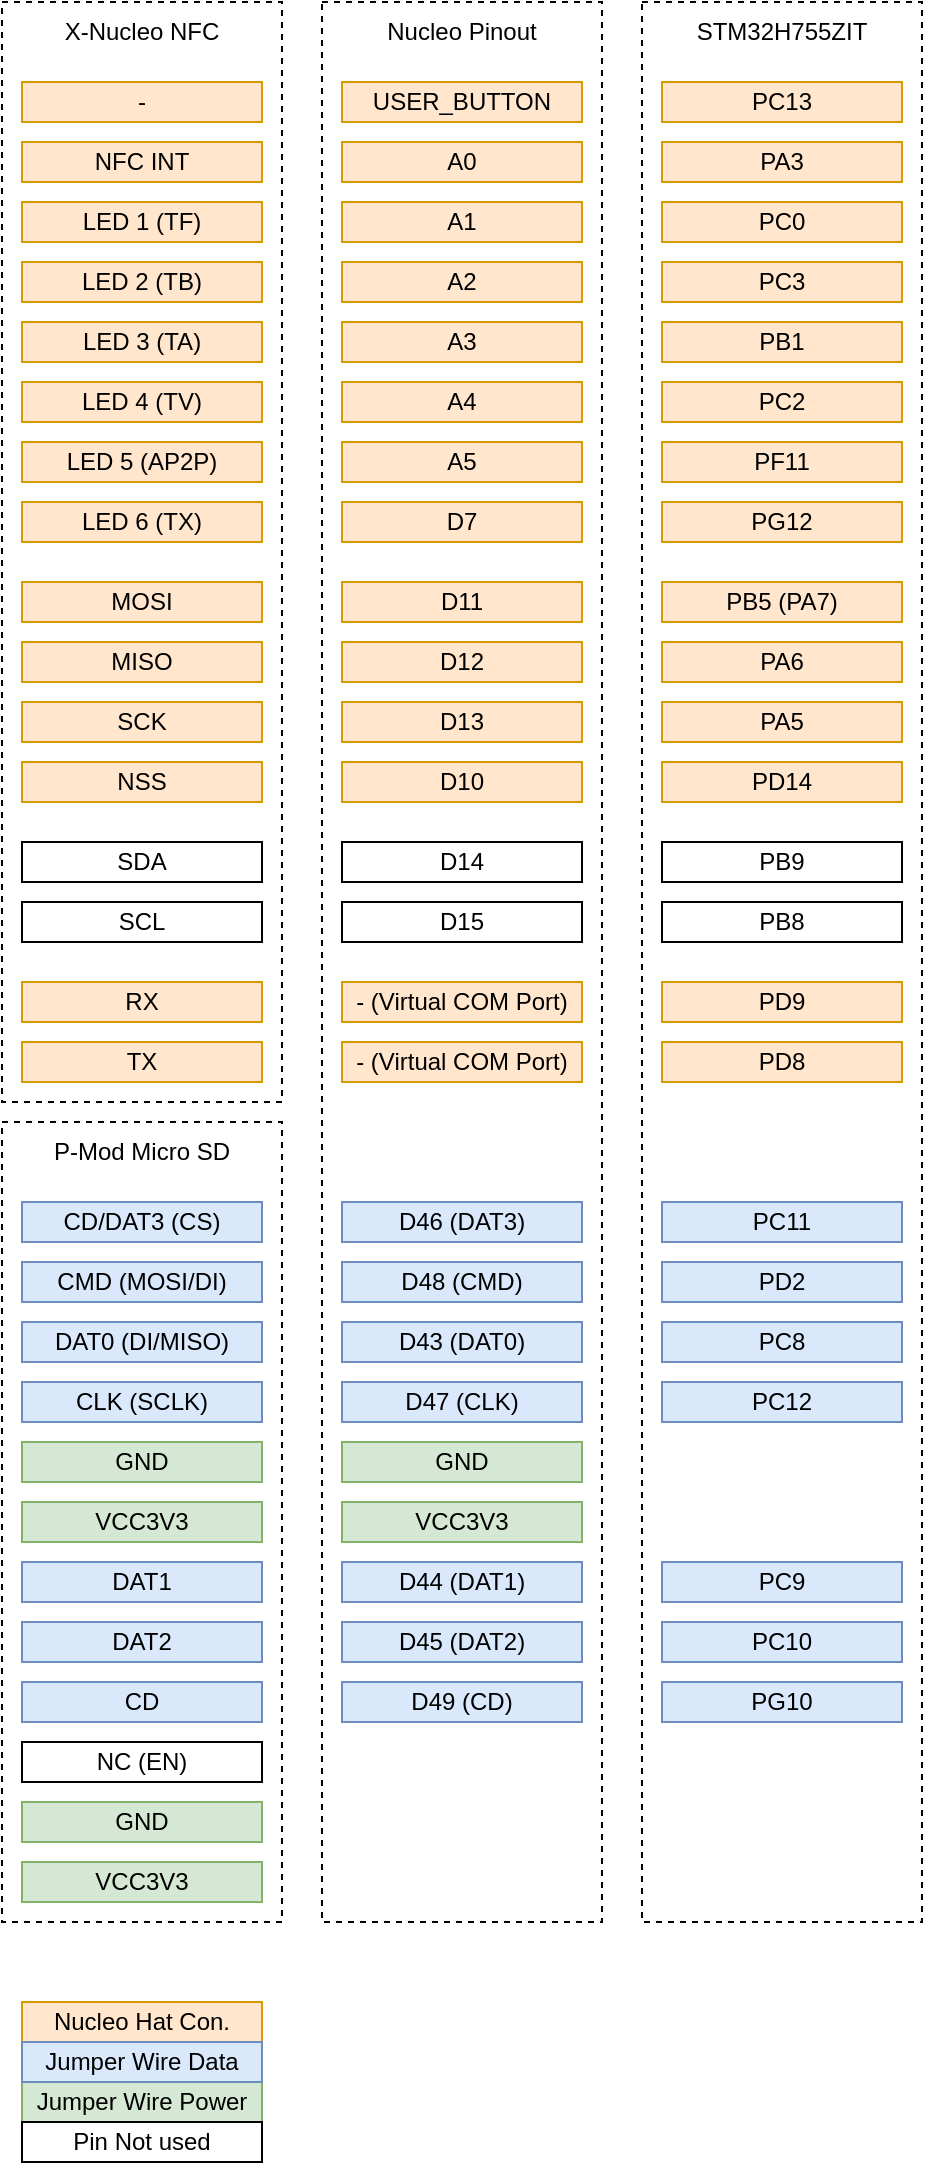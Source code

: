 <mxfile version="26.0.16">
  <diagram name="Page-1" id="Rdy2Ewonjxcu-qyGf-sb">
    <mxGraphModel dx="717" dy="838" grid="1" gridSize="10" guides="1" tooltips="1" connect="1" arrows="1" fold="1" page="1" pageScale="1" pageWidth="827" pageHeight="1169" math="0" shadow="0">
      <root>
        <mxCell id="0" />
        <mxCell id="1" parent="0" />
        <mxCell id="40n4io0SME5Qrx0ITwtq-50" value="" style="rounded=0;whiteSpace=wrap;html=1;fillColor=none;dashed=1;" vertex="1" parent="1">
          <mxGeometry x="30" y="30" width="140" height="550" as="geometry" />
        </mxCell>
        <mxCell id="40n4io0SME5Qrx0ITwtq-51" value="" style="rounded=0;whiteSpace=wrap;html=1;fillColor=none;dashed=1;" vertex="1" parent="1">
          <mxGeometry x="190" y="30" width="140" height="960" as="geometry" />
        </mxCell>
        <mxCell id="40n4io0SME5Qrx0ITwtq-52" value="" style="rounded=0;whiteSpace=wrap;html=1;fillColor=none;dashed=1;" vertex="1" parent="1">
          <mxGeometry x="350" y="30" width="140" height="960" as="geometry" />
        </mxCell>
        <mxCell id="40n4io0SME5Qrx0ITwtq-1" value="LED 1 (TF)" style="rounded=0;whiteSpace=wrap;html=1;fillColor=#ffe6cc;strokeColor=#d79b00;" vertex="1" parent="1">
          <mxGeometry x="40" y="130" width="120" height="20" as="geometry" />
        </mxCell>
        <mxCell id="40n4io0SME5Qrx0ITwtq-2" value="LED 2 (TB)" style="rounded=0;whiteSpace=wrap;html=1;fillColor=#ffe6cc;strokeColor=#d79b00;" vertex="1" parent="1">
          <mxGeometry x="40" y="160" width="120" height="20" as="geometry" />
        </mxCell>
        <mxCell id="40n4io0SME5Qrx0ITwtq-3" value="LED 3 (TA)" style="rounded=0;whiteSpace=wrap;html=1;fillColor=#ffe6cc;strokeColor=#d79b00;" vertex="1" parent="1">
          <mxGeometry x="40" y="190" width="120" height="20" as="geometry" />
        </mxCell>
        <mxCell id="40n4io0SME5Qrx0ITwtq-4" value="LED 4 (TV)" style="rounded=0;whiteSpace=wrap;html=1;fillColor=#ffe6cc;strokeColor=#d79b00;" vertex="1" parent="1">
          <mxGeometry x="40" y="220" width="120" height="20" as="geometry" />
        </mxCell>
        <mxCell id="40n4io0SME5Qrx0ITwtq-5" value="LED 5 (AP2P)" style="rounded=0;whiteSpace=wrap;html=1;fillColor=#ffe6cc;strokeColor=#d79b00;" vertex="1" parent="1">
          <mxGeometry x="40" y="250" width="120" height="20" as="geometry" />
        </mxCell>
        <mxCell id="40n4io0SME5Qrx0ITwtq-6" value="LED 6 (TX)" style="rounded=0;whiteSpace=wrap;html=1;fillColor=#ffe6cc;strokeColor=#d79b00;" vertex="1" parent="1">
          <mxGeometry x="40" y="280" width="120" height="20" as="geometry" />
        </mxCell>
        <mxCell id="40n4io0SME5Qrx0ITwtq-7" value="A1" style="rounded=0;whiteSpace=wrap;html=1;fillColor=#ffe6cc;strokeColor=#d79b00;" vertex="1" parent="1">
          <mxGeometry x="200" y="130" width="120" height="20" as="geometry" />
        </mxCell>
        <mxCell id="40n4io0SME5Qrx0ITwtq-8" value="A2" style="rounded=0;whiteSpace=wrap;html=1;fillColor=#ffe6cc;strokeColor=#d79b00;" vertex="1" parent="1">
          <mxGeometry x="200" y="160" width="120" height="20" as="geometry" />
        </mxCell>
        <mxCell id="40n4io0SME5Qrx0ITwtq-9" value="A3" style="rounded=0;whiteSpace=wrap;html=1;fillColor=#ffe6cc;strokeColor=#d79b00;" vertex="1" parent="1">
          <mxGeometry x="200" y="190" width="120" height="20" as="geometry" />
        </mxCell>
        <mxCell id="40n4io0SME5Qrx0ITwtq-10" value="A4" style="rounded=0;whiteSpace=wrap;html=1;fillColor=#ffe6cc;strokeColor=#d79b00;" vertex="1" parent="1">
          <mxGeometry x="200" y="220" width="120" height="20" as="geometry" />
        </mxCell>
        <mxCell id="40n4io0SME5Qrx0ITwtq-11" value="A5" style="rounded=0;whiteSpace=wrap;html=1;fillColor=#ffe6cc;strokeColor=#d79b00;" vertex="1" parent="1">
          <mxGeometry x="200" y="250" width="120" height="20" as="geometry" />
        </mxCell>
        <mxCell id="40n4io0SME5Qrx0ITwtq-12" value="D7" style="rounded=0;whiteSpace=wrap;html=1;fillColor=#ffe6cc;strokeColor=#d79b00;" vertex="1" parent="1">
          <mxGeometry x="200" y="280" width="120" height="20" as="geometry" />
        </mxCell>
        <mxCell id="40n4io0SME5Qrx0ITwtq-13" value="PC0" style="rounded=0;whiteSpace=wrap;html=1;fillColor=#ffe6cc;strokeColor=#d79b00;" vertex="1" parent="1">
          <mxGeometry x="360" y="130" width="120" height="20" as="geometry" />
        </mxCell>
        <mxCell id="40n4io0SME5Qrx0ITwtq-14" value="PC3" style="rounded=0;whiteSpace=wrap;html=1;fillColor=#ffe6cc;strokeColor=#d79b00;" vertex="1" parent="1">
          <mxGeometry x="360" y="160" width="120" height="20" as="geometry" />
        </mxCell>
        <mxCell id="40n4io0SME5Qrx0ITwtq-15" value="PB1" style="rounded=0;whiteSpace=wrap;html=1;fillColor=#ffe6cc;strokeColor=#d79b00;" vertex="1" parent="1">
          <mxGeometry x="360" y="190" width="120" height="20" as="geometry" />
        </mxCell>
        <mxCell id="40n4io0SME5Qrx0ITwtq-16" value="PC2" style="rounded=0;whiteSpace=wrap;html=1;fillColor=#ffe6cc;strokeColor=#d79b00;" vertex="1" parent="1">
          <mxGeometry x="360" y="220" width="120" height="20" as="geometry" />
        </mxCell>
        <mxCell id="40n4io0SME5Qrx0ITwtq-17" value="PF11" style="rounded=0;whiteSpace=wrap;html=1;fillColor=#ffe6cc;strokeColor=#d79b00;" vertex="1" parent="1">
          <mxGeometry x="360" y="250" width="120" height="20" as="geometry" />
        </mxCell>
        <mxCell id="40n4io0SME5Qrx0ITwtq-18" value="PG12" style="rounded=0;whiteSpace=wrap;html=1;fillColor=#ffe6cc;strokeColor=#d79b00;" vertex="1" parent="1">
          <mxGeometry x="360" y="280" width="120" height="20" as="geometry" />
        </mxCell>
        <mxCell id="40n4io0SME5Qrx0ITwtq-19" value="NFC INT" style="rounded=0;whiteSpace=wrap;html=1;fillColor=#ffe6cc;strokeColor=#d79b00;" vertex="1" parent="1">
          <mxGeometry x="40" y="100" width="120" height="20" as="geometry" />
        </mxCell>
        <mxCell id="40n4io0SME5Qrx0ITwtq-20" value="A0" style="rounded=0;whiteSpace=wrap;html=1;fillColor=#ffe6cc;strokeColor=#d79b00;" vertex="1" parent="1">
          <mxGeometry x="200" y="100" width="120" height="20" as="geometry" />
        </mxCell>
        <mxCell id="40n4io0SME5Qrx0ITwtq-21" value="PA3" style="rounded=0;whiteSpace=wrap;html=1;fillColor=#ffe6cc;strokeColor=#d79b00;" vertex="1" parent="1">
          <mxGeometry x="360" y="100" width="120" height="20" as="geometry" />
        </mxCell>
        <mxCell id="40n4io0SME5Qrx0ITwtq-22" value="MOSI" style="rounded=0;whiteSpace=wrap;html=1;fillColor=#ffe6cc;strokeColor=#d79b00;" vertex="1" parent="1">
          <mxGeometry x="40" y="320" width="120" height="20" as="geometry" />
        </mxCell>
        <mxCell id="40n4io0SME5Qrx0ITwtq-23" value="MISO" style="rounded=0;whiteSpace=wrap;html=1;fillColor=#ffe6cc;strokeColor=#d79b00;" vertex="1" parent="1">
          <mxGeometry x="40" y="350" width="120" height="20" as="geometry" />
        </mxCell>
        <mxCell id="40n4io0SME5Qrx0ITwtq-24" value="SCK" style="rounded=0;whiteSpace=wrap;html=1;fillColor=#ffe6cc;strokeColor=#d79b00;" vertex="1" parent="1">
          <mxGeometry x="40" y="380" width="120" height="20" as="geometry" />
        </mxCell>
        <mxCell id="40n4io0SME5Qrx0ITwtq-25" value="NSS" style="rounded=0;whiteSpace=wrap;html=1;fillColor=#ffe6cc;strokeColor=#d79b00;" vertex="1" parent="1">
          <mxGeometry x="40" y="410" width="120" height="20" as="geometry" />
        </mxCell>
        <mxCell id="40n4io0SME5Qrx0ITwtq-26" value="SDA" style="rounded=0;whiteSpace=wrap;html=1;" vertex="1" parent="1">
          <mxGeometry x="40" y="450" width="120" height="20" as="geometry" />
        </mxCell>
        <mxCell id="40n4io0SME5Qrx0ITwtq-27" value="SCL" style="rounded=0;whiteSpace=wrap;html=1;" vertex="1" parent="1">
          <mxGeometry x="40" y="480" width="120" height="20" as="geometry" />
        </mxCell>
        <mxCell id="40n4io0SME5Qrx0ITwtq-28" value="RX" style="rounded=0;whiteSpace=wrap;html=1;fillColor=#ffe6cc;strokeColor=#d79b00;" vertex="1" parent="1">
          <mxGeometry x="40" y="520" width="120" height="20" as="geometry" />
        </mxCell>
        <mxCell id="40n4io0SME5Qrx0ITwtq-29" value="TX" style="rounded=0;whiteSpace=wrap;html=1;fillColor=#ffe6cc;strokeColor=#d79b00;" vertex="1" parent="1">
          <mxGeometry x="40" y="550" width="120" height="20" as="geometry" />
        </mxCell>
        <mxCell id="40n4io0SME5Qrx0ITwtq-30" value="-" style="rounded=0;whiteSpace=wrap;html=1;fillColor=#ffe6cc;strokeColor=#d79b00;" vertex="1" parent="1">
          <mxGeometry x="40" y="70" width="120" height="20" as="geometry" />
        </mxCell>
        <mxCell id="40n4io0SME5Qrx0ITwtq-31" value="USER_BUTTON" style="rounded=0;whiteSpace=wrap;html=1;fillColor=#ffe6cc;strokeColor=#d79b00;" vertex="1" parent="1">
          <mxGeometry x="200" y="70" width="120" height="20" as="geometry" />
        </mxCell>
        <mxCell id="40n4io0SME5Qrx0ITwtq-32" value="PC13" style="rounded=0;whiteSpace=wrap;html=1;fillColor=#ffe6cc;strokeColor=#d79b00;" vertex="1" parent="1">
          <mxGeometry x="360" y="70" width="120" height="20" as="geometry" />
        </mxCell>
        <mxCell id="40n4io0SME5Qrx0ITwtq-33" value="D11" style="rounded=0;whiteSpace=wrap;html=1;fillColor=#ffe6cc;strokeColor=#d79b00;" vertex="1" parent="1">
          <mxGeometry x="200" y="320" width="120" height="20" as="geometry" />
        </mxCell>
        <mxCell id="40n4io0SME5Qrx0ITwtq-34" value="D12" style="rounded=0;whiteSpace=wrap;html=1;fillColor=#ffe6cc;strokeColor=#d79b00;" vertex="1" parent="1">
          <mxGeometry x="200" y="350" width="120" height="20" as="geometry" />
        </mxCell>
        <mxCell id="40n4io0SME5Qrx0ITwtq-35" value="D13" style="rounded=0;whiteSpace=wrap;html=1;fillColor=#ffe6cc;strokeColor=#d79b00;" vertex="1" parent="1">
          <mxGeometry x="200" y="380" width="120" height="20" as="geometry" />
        </mxCell>
        <mxCell id="40n4io0SME5Qrx0ITwtq-36" value="D10" style="rounded=0;whiteSpace=wrap;html=1;fillColor=#ffe6cc;strokeColor=#d79b00;" vertex="1" parent="1">
          <mxGeometry x="200" y="410" width="120" height="20" as="geometry" />
        </mxCell>
        <mxCell id="40n4io0SME5Qrx0ITwtq-37" value="D14" style="rounded=0;whiteSpace=wrap;html=1;" vertex="1" parent="1">
          <mxGeometry x="200" y="450" width="120" height="20" as="geometry" />
        </mxCell>
        <mxCell id="40n4io0SME5Qrx0ITwtq-38" value="D15" style="rounded=0;whiteSpace=wrap;html=1;" vertex="1" parent="1">
          <mxGeometry x="200" y="480" width="120" height="20" as="geometry" />
        </mxCell>
        <mxCell id="40n4io0SME5Qrx0ITwtq-39" value="- (Virtual COM Port)" style="rounded=0;whiteSpace=wrap;html=1;fillColor=#ffe6cc;strokeColor=#d79b00;" vertex="1" parent="1">
          <mxGeometry x="200" y="520" width="120" height="20" as="geometry" />
        </mxCell>
        <mxCell id="40n4io0SME5Qrx0ITwtq-41" value="PB5 (PA7)" style="rounded=0;whiteSpace=wrap;html=1;fillColor=#ffe6cc;strokeColor=#d79b00;" vertex="1" parent="1">
          <mxGeometry x="360" y="320" width="120" height="20" as="geometry" />
        </mxCell>
        <mxCell id="40n4io0SME5Qrx0ITwtq-42" value="PA6" style="rounded=0;whiteSpace=wrap;html=1;fillColor=#ffe6cc;strokeColor=#d79b00;" vertex="1" parent="1">
          <mxGeometry x="360" y="350" width="120" height="20" as="geometry" />
        </mxCell>
        <mxCell id="40n4io0SME5Qrx0ITwtq-43" value="PA5" style="rounded=0;whiteSpace=wrap;html=1;fillColor=#ffe6cc;strokeColor=#d79b00;" vertex="1" parent="1">
          <mxGeometry x="360" y="380" width="120" height="20" as="geometry" />
        </mxCell>
        <mxCell id="40n4io0SME5Qrx0ITwtq-44" value="PD14" style="rounded=0;whiteSpace=wrap;html=1;fillColor=#ffe6cc;strokeColor=#d79b00;" vertex="1" parent="1">
          <mxGeometry x="360" y="410" width="120" height="20" as="geometry" />
        </mxCell>
        <mxCell id="40n4io0SME5Qrx0ITwtq-45" value="PB9" style="rounded=0;whiteSpace=wrap;html=1;" vertex="1" parent="1">
          <mxGeometry x="360" y="450" width="120" height="20" as="geometry" />
        </mxCell>
        <mxCell id="40n4io0SME5Qrx0ITwtq-46" value="PB8" style="rounded=0;whiteSpace=wrap;html=1;" vertex="1" parent="1">
          <mxGeometry x="360" y="480" width="120" height="20" as="geometry" />
        </mxCell>
        <mxCell id="40n4io0SME5Qrx0ITwtq-47" value="PD9" style="rounded=0;whiteSpace=wrap;html=1;fillColor=#ffe6cc;strokeColor=#d79b00;" vertex="1" parent="1">
          <mxGeometry x="360" y="520" width="120" height="20" as="geometry" />
        </mxCell>
        <mxCell id="40n4io0SME5Qrx0ITwtq-48" value="PD8" style="rounded=0;whiteSpace=wrap;html=1;fillColor=#ffe6cc;strokeColor=#d79b00;" vertex="1" parent="1">
          <mxGeometry x="360" y="550" width="120" height="20" as="geometry" />
        </mxCell>
        <mxCell id="40n4io0SME5Qrx0ITwtq-49" value="- (Virtual COM Port)" style="rounded=0;whiteSpace=wrap;html=1;fillColor=#ffe6cc;strokeColor=#d79b00;" vertex="1" parent="1">
          <mxGeometry x="200" y="550" width="120" height="20" as="geometry" />
        </mxCell>
        <mxCell id="40n4io0SME5Qrx0ITwtq-53" value="X-Nucleo NFC" style="text;html=1;align=center;verticalAlign=middle;whiteSpace=wrap;rounded=0;" vertex="1" parent="1">
          <mxGeometry x="40" y="30" width="120" height="30" as="geometry" />
        </mxCell>
        <mxCell id="40n4io0SME5Qrx0ITwtq-54" value="Nucleo Pinout&lt;span style=&quot;color: rgba(0, 0, 0, 0); font-family: monospace; font-size: 0px; text-align: start; text-wrap-mode: nowrap;&quot;&gt;%3CmxGraphModel%3E%3Croot%3E%3CmxCell%20id%3D%220%22%2F%3E%3CmxCell%20id%3D%221%22%20parent%3D%220%22%2F%3E%3CmxCell%20id%3D%222%22%20value%3D%22X-Nucleo%20NFC%22%20style%3D%22text%3Bhtml%3D1%3Balign%3Dcenter%3BverticalAlign%3Dmiddle%3BwhiteSpace%3Dwrap%3Brounded%3D0%3B%22%20vertex%3D%221%22%20parent%3D%221%22%3E%3CmxGeometry%20x%3D%2270%22%20y%3D%2210%22%20width%3D%2260%22%20height%3D%2230%22%20as%3D%22geometry%22%2F%3E%3C%2FmxCell%3E%3C%2Froot%3E%3C%2FmxGraphModel%3E&lt;/span&gt;" style="text;html=1;align=center;verticalAlign=middle;whiteSpace=wrap;rounded=0;" vertex="1" parent="1">
          <mxGeometry x="210" y="30" width="100" height="30" as="geometry" />
        </mxCell>
        <mxCell id="40n4io0SME5Qrx0ITwtq-55" value="STM32H755ZIT" style="text;html=1;align=center;verticalAlign=middle;whiteSpace=wrap;rounded=0;" vertex="1" parent="1">
          <mxGeometry x="360" y="30" width="120" height="30" as="geometry" />
        </mxCell>
        <mxCell id="40n4io0SME5Qrx0ITwtq-56" value="" style="rounded=0;whiteSpace=wrap;html=1;fillColor=none;dashed=1;" vertex="1" parent="1">
          <mxGeometry x="30" y="590" width="140" height="400" as="geometry" />
        </mxCell>
        <mxCell id="40n4io0SME5Qrx0ITwtq-57" value="DAT0 (DI/MISO)" style="rounded=0;whiteSpace=wrap;html=1;fillColor=#dae8fc;strokeColor=#6c8ebf;" vertex="1" parent="1">
          <mxGeometry x="40" y="690" width="120" height="20" as="geometry" />
        </mxCell>
        <mxCell id="40n4io0SME5Qrx0ITwtq-58" value="CLK (SCLK)" style="rounded=0;whiteSpace=wrap;html=1;fillColor=#dae8fc;strokeColor=#6c8ebf;" vertex="1" parent="1">
          <mxGeometry x="40" y="720" width="120" height="20" as="geometry" />
        </mxCell>
        <mxCell id="40n4io0SME5Qrx0ITwtq-59" value="GND" style="rounded=0;whiteSpace=wrap;html=1;fillColor=#d5e8d4;strokeColor=#82b366;" vertex="1" parent="1">
          <mxGeometry x="40" y="750" width="120" height="20" as="geometry" />
        </mxCell>
        <mxCell id="40n4io0SME5Qrx0ITwtq-60" value="VCC3V3" style="rounded=0;whiteSpace=wrap;html=1;fillColor=#d5e8d4;strokeColor=#82b366;" vertex="1" parent="1">
          <mxGeometry x="40" y="780" width="120" height="20" as="geometry" />
        </mxCell>
        <mxCell id="40n4io0SME5Qrx0ITwtq-61" value="DAT1" style="rounded=0;whiteSpace=wrap;html=1;fillColor=#dae8fc;strokeColor=#6c8ebf;" vertex="1" parent="1">
          <mxGeometry x="40" y="810" width="120" height="20" as="geometry" />
        </mxCell>
        <mxCell id="40n4io0SME5Qrx0ITwtq-62" value="DAT2" style="rounded=0;whiteSpace=wrap;html=1;fillColor=#dae8fc;strokeColor=#6c8ebf;" vertex="1" parent="1">
          <mxGeometry x="40" y="840" width="120" height="20" as="geometry" />
        </mxCell>
        <mxCell id="40n4io0SME5Qrx0ITwtq-63" value="CMD (MOSI/DI)" style="rounded=0;whiteSpace=wrap;html=1;fillColor=#dae8fc;strokeColor=#6c8ebf;" vertex="1" parent="1">
          <mxGeometry x="40" y="660" width="120" height="20" as="geometry" />
        </mxCell>
        <mxCell id="40n4io0SME5Qrx0ITwtq-64" value="CD" style="rounded=0;whiteSpace=wrap;html=1;fillColor=#dae8fc;strokeColor=#6c8ebf;" vertex="1" parent="1">
          <mxGeometry x="40" y="870" width="120" height="20" as="geometry" />
        </mxCell>
        <mxCell id="40n4io0SME5Qrx0ITwtq-65" value="NC (EN)" style="rounded=0;whiteSpace=wrap;html=1;" vertex="1" parent="1">
          <mxGeometry x="40" y="900" width="120" height="20" as="geometry" />
        </mxCell>
        <mxCell id="40n4io0SME5Qrx0ITwtq-66" value="GND" style="rounded=0;whiteSpace=wrap;html=1;fillColor=#d5e8d4;strokeColor=#82b366;" vertex="1" parent="1">
          <mxGeometry x="40" y="930" width="120" height="20" as="geometry" />
        </mxCell>
        <mxCell id="40n4io0SME5Qrx0ITwtq-67" value="VCC3V3" style="rounded=0;whiteSpace=wrap;html=1;fillColor=#d5e8d4;strokeColor=#82b366;" vertex="1" parent="1">
          <mxGeometry x="40" y="960" width="120" height="20" as="geometry" />
        </mxCell>
        <mxCell id="40n4io0SME5Qrx0ITwtq-72" value="CD/DAT3 (CS)" style="rounded=0;whiteSpace=wrap;html=1;fillColor=#dae8fc;strokeColor=#6c8ebf;" vertex="1" parent="1">
          <mxGeometry x="40" y="630" width="120" height="20" as="geometry" />
        </mxCell>
        <mxCell id="40n4io0SME5Qrx0ITwtq-73" value="P-Mod Micro SD" style="text;html=1;align=center;verticalAlign=middle;whiteSpace=wrap;rounded=0;" vertex="1" parent="1">
          <mxGeometry x="40" y="590" width="120" height="30" as="geometry" />
        </mxCell>
        <mxCell id="40n4io0SME5Qrx0ITwtq-80" value="D43 (DAT0)" style="rounded=0;whiteSpace=wrap;html=1;fillColor=#dae8fc;strokeColor=#6c8ebf;" vertex="1" parent="1">
          <mxGeometry x="200" y="690" width="120" height="20" as="geometry" />
        </mxCell>
        <mxCell id="40n4io0SME5Qrx0ITwtq-81" value="D47 (CLK)" style="rounded=0;whiteSpace=wrap;html=1;fillColor=#dae8fc;strokeColor=#6c8ebf;" vertex="1" parent="1">
          <mxGeometry x="200" y="720" width="120" height="20" as="geometry" />
        </mxCell>
        <mxCell id="40n4io0SME5Qrx0ITwtq-82" value="D44 (DAT1)" style="rounded=0;whiteSpace=wrap;html=1;fillColor=#dae8fc;strokeColor=#6c8ebf;" vertex="1" parent="1">
          <mxGeometry x="200" y="810" width="120" height="20" as="geometry" />
        </mxCell>
        <mxCell id="40n4io0SME5Qrx0ITwtq-83" value="D45 (DAT2)" style="rounded=0;whiteSpace=wrap;html=1;fillColor=#dae8fc;strokeColor=#6c8ebf;" vertex="1" parent="1">
          <mxGeometry x="200" y="840" width="120" height="20" as="geometry" />
        </mxCell>
        <mxCell id="40n4io0SME5Qrx0ITwtq-84" value="D49 (CD)" style="rounded=0;whiteSpace=wrap;html=1;fillColor=#dae8fc;strokeColor=#6c8ebf;" vertex="1" parent="1">
          <mxGeometry x="200" y="870" width="120" height="20" as="geometry" />
        </mxCell>
        <mxCell id="40n4io0SME5Qrx0ITwtq-85" value="D46 (DAT3)" style="rounded=0;whiteSpace=wrap;html=1;fillColor=#dae8fc;strokeColor=#6c8ebf;" vertex="1" parent="1">
          <mxGeometry x="200" y="630" width="120" height="20" as="geometry" />
        </mxCell>
        <mxCell id="40n4io0SME5Qrx0ITwtq-86" value="GND" style="rounded=0;whiteSpace=wrap;html=1;fillColor=#d5e8d4;strokeColor=#82b366;" vertex="1" parent="1">
          <mxGeometry x="200" y="750" width="120" height="20" as="geometry" />
        </mxCell>
        <mxCell id="40n4io0SME5Qrx0ITwtq-87" value="VCC3V3" style="rounded=0;whiteSpace=wrap;html=1;fillColor=#d5e8d4;strokeColor=#82b366;" vertex="1" parent="1">
          <mxGeometry x="200" y="780" width="120" height="20" as="geometry" />
        </mxCell>
        <mxCell id="40n4io0SME5Qrx0ITwtq-88" value="PC8" style="rounded=0;whiteSpace=wrap;html=1;fillColor=#dae8fc;strokeColor=#6c8ebf;" vertex="1" parent="1">
          <mxGeometry x="360" y="690" width="120" height="20" as="geometry" />
        </mxCell>
        <mxCell id="40n4io0SME5Qrx0ITwtq-89" value="PC12" style="rounded=0;whiteSpace=wrap;html=1;fillColor=#dae8fc;strokeColor=#6c8ebf;" vertex="1" parent="1">
          <mxGeometry x="360" y="720" width="120" height="20" as="geometry" />
        </mxCell>
        <mxCell id="40n4io0SME5Qrx0ITwtq-90" value="PC9" style="rounded=0;whiteSpace=wrap;html=1;fillColor=#dae8fc;strokeColor=#6c8ebf;" vertex="1" parent="1">
          <mxGeometry x="360" y="810" width="120" height="20" as="geometry" />
        </mxCell>
        <mxCell id="40n4io0SME5Qrx0ITwtq-91" value="PC10" style="rounded=0;whiteSpace=wrap;html=1;fillColor=#dae8fc;strokeColor=#6c8ebf;" vertex="1" parent="1">
          <mxGeometry x="360" y="840" width="120" height="20" as="geometry" />
        </mxCell>
        <mxCell id="40n4io0SME5Qrx0ITwtq-92" value="PG10" style="rounded=0;whiteSpace=wrap;html=1;fillColor=#dae8fc;strokeColor=#6c8ebf;" vertex="1" parent="1">
          <mxGeometry x="360" y="870" width="120" height="20" as="geometry" />
        </mxCell>
        <mxCell id="40n4io0SME5Qrx0ITwtq-93" value="PC11" style="rounded=0;whiteSpace=wrap;html=1;fillColor=#dae8fc;strokeColor=#6c8ebf;" vertex="1" parent="1">
          <mxGeometry x="360" y="630" width="120" height="20" as="geometry" />
        </mxCell>
        <mxCell id="40n4io0SME5Qrx0ITwtq-95" value="D48 (CMD)&lt;span style=&quot;color: rgba(0, 0, 0, 0); font-family: monospace; font-size: 0px; text-align: start; text-wrap-mode: nowrap;&quot;&gt;%3CmxGraphModel%3E%3Croot%3E%3CmxCell%20id%3D%220%22%2F%3E%3CmxCell%20id%3D%221%22%20parent%3D%220%22%2F%3E%3CmxCell%20id%3D%222%22%20value%3D%22CMD%20(MOSI%2FDI)%22%20style%3D%22rounded%3D0%3BwhiteSpace%3Dwrap%3Bhtml%3D1%3B%22%20vertex%3D%221%22%20parent%3D%221%22%3E%3CmxGeometry%20x%3D%2240%22%20y%3D%22640%22%20width%3D%22120%22%20height%3D%2220%22%20as%3D%22geometry%22%2F%3E%3C%2FmxCell%3E%3C%2Froot%3E%3C%2FmxGraphModel%3E&lt;/span&gt;" style="rounded=0;whiteSpace=wrap;html=1;fillColor=#dae8fc;strokeColor=#6c8ebf;" vertex="1" parent="1">
          <mxGeometry x="200" y="660" width="120" height="20" as="geometry" />
        </mxCell>
        <mxCell id="40n4io0SME5Qrx0ITwtq-96" value="PD2" style="rounded=0;whiteSpace=wrap;html=1;fillColor=#dae8fc;strokeColor=#6c8ebf;" vertex="1" parent="1">
          <mxGeometry x="360" y="660" width="120" height="20" as="geometry" />
        </mxCell>
        <mxCell id="40n4io0SME5Qrx0ITwtq-97" value="Nucleo Hat Con." style="rounded=0;whiteSpace=wrap;html=1;fillColor=#ffe6cc;strokeColor=#d79b00;" vertex="1" parent="1">
          <mxGeometry x="40" y="1030" width="120" height="20" as="geometry" />
        </mxCell>
        <mxCell id="40n4io0SME5Qrx0ITwtq-98" value="Jumper Wire Power" style="rounded=0;whiteSpace=wrap;html=1;fillColor=#d5e8d4;strokeColor=#82b366;" vertex="1" parent="1">
          <mxGeometry x="40" y="1070" width="120" height="20" as="geometry" />
        </mxCell>
        <mxCell id="40n4io0SME5Qrx0ITwtq-99" value="Pin Not used" style="rounded=0;whiteSpace=wrap;html=1;" vertex="1" parent="1">
          <mxGeometry x="40" y="1090" width="120" height="20" as="geometry" />
        </mxCell>
        <mxCell id="40n4io0SME5Qrx0ITwtq-100" value="Jumper Wire Data" style="rounded=0;whiteSpace=wrap;html=1;fillColor=#dae8fc;strokeColor=#6c8ebf;" vertex="1" parent="1">
          <mxGeometry x="40" y="1050" width="120" height="20" as="geometry" />
        </mxCell>
      </root>
    </mxGraphModel>
  </diagram>
</mxfile>
